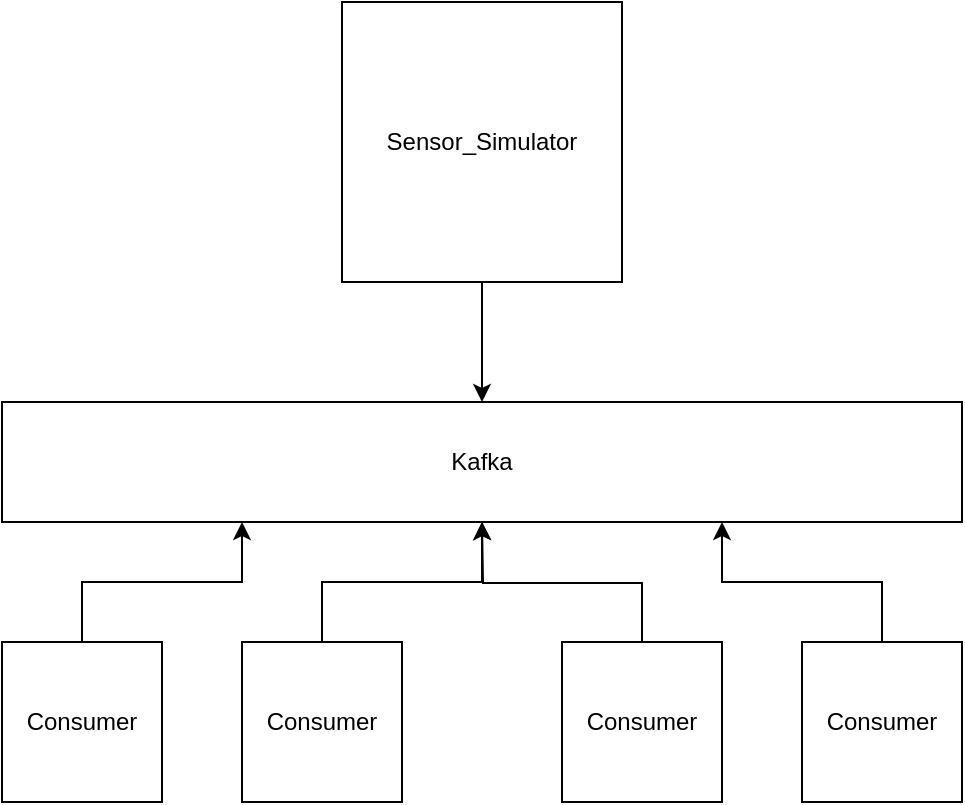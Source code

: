 <mxfile version="22.1.1" type="github">
  <diagram name="Page-1" id="Vu76jnpYO23-EsD8mGh3">
    <mxGraphModel dx="1434" dy="750" grid="1" gridSize="10" guides="1" tooltips="1" connect="1" arrows="1" fold="1" page="1" pageScale="1" pageWidth="850" pageHeight="1100" math="0" shadow="0">
      <root>
        <mxCell id="0" />
        <mxCell id="1" parent="0" />
        <mxCell id="gov-FkDU6LldLdoUT6Mm-5" style="edgeStyle=orthogonalEdgeStyle;rounded=0;orthogonalLoop=1;jettySize=auto;html=1;entryX=0.5;entryY=0;entryDx=0;entryDy=0;" edge="1" parent="1" source="gov-FkDU6LldLdoUT6Mm-1" target="gov-FkDU6LldLdoUT6Mm-3">
          <mxGeometry relative="1" as="geometry" />
        </mxCell>
        <mxCell id="gov-FkDU6LldLdoUT6Mm-1" value="Sensor_Simulator" style="whiteSpace=wrap;html=1;aspect=fixed;" vertex="1" parent="1">
          <mxGeometry x="330" y="40" width="140" height="140" as="geometry" />
        </mxCell>
        <mxCell id="gov-FkDU6LldLdoUT6Mm-3" value="Kafka" style="whiteSpace=wrap;html=1;" vertex="1" parent="1">
          <mxGeometry x="160" y="240" width="480" height="60" as="geometry" />
        </mxCell>
        <mxCell id="gov-FkDU6LldLdoUT6Mm-13" style="edgeStyle=orthogonalEdgeStyle;rounded=0;orthogonalLoop=1;jettySize=auto;html=1;entryX=0.25;entryY=1;entryDx=0;entryDy=0;" edge="1" parent="1" source="gov-FkDU6LldLdoUT6Mm-8" target="gov-FkDU6LldLdoUT6Mm-3">
          <mxGeometry relative="1" as="geometry" />
        </mxCell>
        <mxCell id="gov-FkDU6LldLdoUT6Mm-8" value="Consumer" style="whiteSpace=wrap;html=1;aspect=fixed;" vertex="1" parent="1">
          <mxGeometry x="160" y="360" width="80" height="80" as="geometry" />
        </mxCell>
        <mxCell id="gov-FkDU6LldLdoUT6Mm-14" style="edgeStyle=orthogonalEdgeStyle;rounded=0;orthogonalLoop=1;jettySize=auto;html=1;entryX=0.5;entryY=1;entryDx=0;entryDy=0;" edge="1" parent="1" source="gov-FkDU6LldLdoUT6Mm-10" target="gov-FkDU6LldLdoUT6Mm-3">
          <mxGeometry relative="1" as="geometry" />
        </mxCell>
        <mxCell id="gov-FkDU6LldLdoUT6Mm-10" value="Consumer" style="whiteSpace=wrap;html=1;aspect=fixed;" vertex="1" parent="1">
          <mxGeometry x="280" y="360" width="80" height="80" as="geometry" />
        </mxCell>
        <mxCell id="gov-FkDU6LldLdoUT6Mm-15" style="edgeStyle=orthogonalEdgeStyle;rounded=0;orthogonalLoop=1;jettySize=auto;html=1;exitX=0.5;exitY=0;exitDx=0;exitDy=0;" edge="1" parent="1" source="gov-FkDU6LldLdoUT6Mm-11">
          <mxGeometry relative="1" as="geometry">
            <mxPoint x="400" y="300" as="targetPoint" />
          </mxGeometry>
        </mxCell>
        <mxCell id="gov-FkDU6LldLdoUT6Mm-11" value="Consumer" style="whiteSpace=wrap;html=1;aspect=fixed;" vertex="1" parent="1">
          <mxGeometry x="440" y="360" width="80" height="80" as="geometry" />
        </mxCell>
        <mxCell id="gov-FkDU6LldLdoUT6Mm-16" style="edgeStyle=orthogonalEdgeStyle;rounded=0;orthogonalLoop=1;jettySize=auto;html=1;entryX=0.75;entryY=1;entryDx=0;entryDy=0;" edge="1" parent="1" source="gov-FkDU6LldLdoUT6Mm-12" target="gov-FkDU6LldLdoUT6Mm-3">
          <mxGeometry relative="1" as="geometry" />
        </mxCell>
        <mxCell id="gov-FkDU6LldLdoUT6Mm-12" value="Consumer" style="whiteSpace=wrap;html=1;aspect=fixed;" vertex="1" parent="1">
          <mxGeometry x="560" y="360" width="80" height="80" as="geometry" />
        </mxCell>
      </root>
    </mxGraphModel>
  </diagram>
</mxfile>
